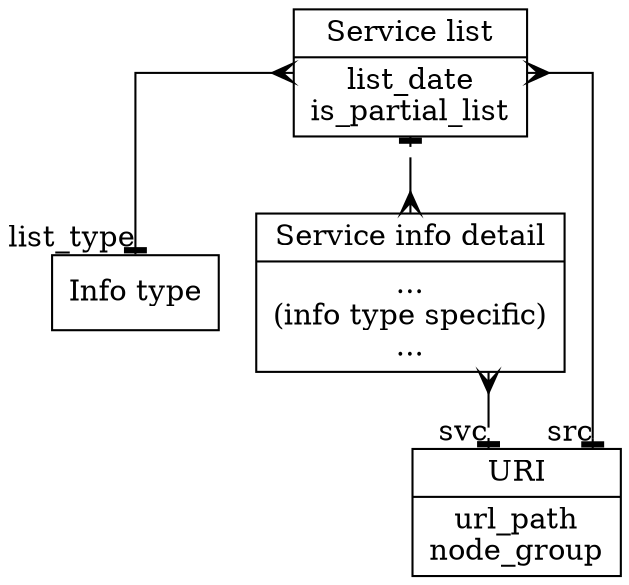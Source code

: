 digraph {
    graph [splines=ortho]
    node  [shape=record]

    svc_info_type   [label="Info type"]
    svc_info_type   [label="Info type"]
    svc_info_list   [label="{Service list|list_date\nis_partial_list}"]
    svc_info_detail [label="{Service info detail|...\n(info type specific)\n...}"]
    URI       [label="{URI|url_path\nnode_group}"]

    svc_info_list   -> svc_info_type   [dir=both arrowhead=tee  arrowtail=crow headlabel=list_type]
    svc_info_list   -> URI             [dir=both arrowhead=tee  arrowtail=crow headlabel=src]
    svc_info_list   -> svc_info_detail [dir=both arrowhead=tee   arrowtail=crow]
    svc_info_detail -> URI             [dir=both arrowhead=crow  arrowtail=tee taillabel=svc]
}

